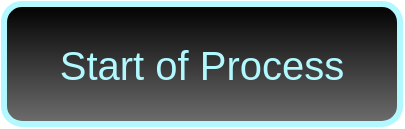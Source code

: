 <mxfile version="22.0.4" type="github">
  <diagram name="Página-1" id="Hry41-xHgYCROxNFoiQR">
    <mxGraphModel dx="2049" dy="668" grid="1" gridSize="10" guides="1" tooltips="1" connect="1" arrows="1" fold="1" page="1" pageScale="1" pageWidth="827" pageHeight="1169" math="0" shadow="0">
      <root>
        <mxCell id="0" />
        <mxCell id="1" parent="0" />
        <mxCell id="BwzqPjI1iRtZFROYLctg-1" value="&lt;font style=&quot;font-size: 20px;&quot; color=&quot;#b2f8ff&quot;&gt;Start of Process&lt;/font&gt;" style="text;html=1;strokeColor=#B2F8FF;fillColor=#000000;align=center;verticalAlign=middle;whiteSpace=wrap;rounded=1;gradientColor=#6E6E6E;strokeWidth=3;perimeterSpacing=2;shadow=0;dashed=0;fontColor=#FFFFFF;" vertex="1" parent="1">
          <mxGeometry x="-512" y="60" width="198" height="60" as="geometry" />
        </mxCell>
      </root>
    </mxGraphModel>
  </diagram>
</mxfile>
